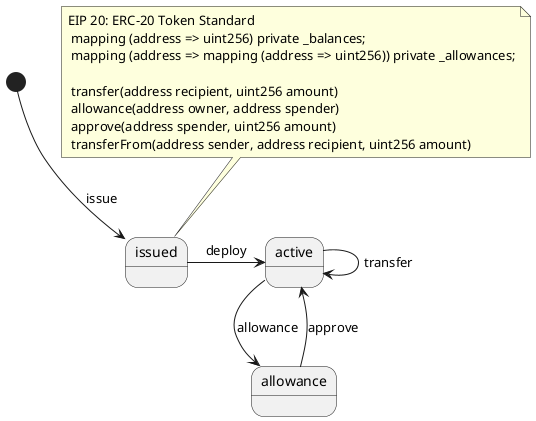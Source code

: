 ' WIP
' https://eips.ethereum.org/EIPS/eip-20
'
@startuml
'hide empty description
[*] --> issued : issue
note top
 EIP 20: ERC-20 Token Standard
  mapping (address => uint256) private _balances;
  mapping (address => mapping (address => uint256)) private _allowances;
  
  transfer(address recipient, uint256 amount)
  allowance(address owner, address spender)
  approve(address spender, uint256 amount)
  transferFrom(address sender, address recipient, uint256 amount)
end note
issued -> active : deploy
active -> active: transfer
active -down-> allowance: allowance
allowance -> active: approve
@enduml